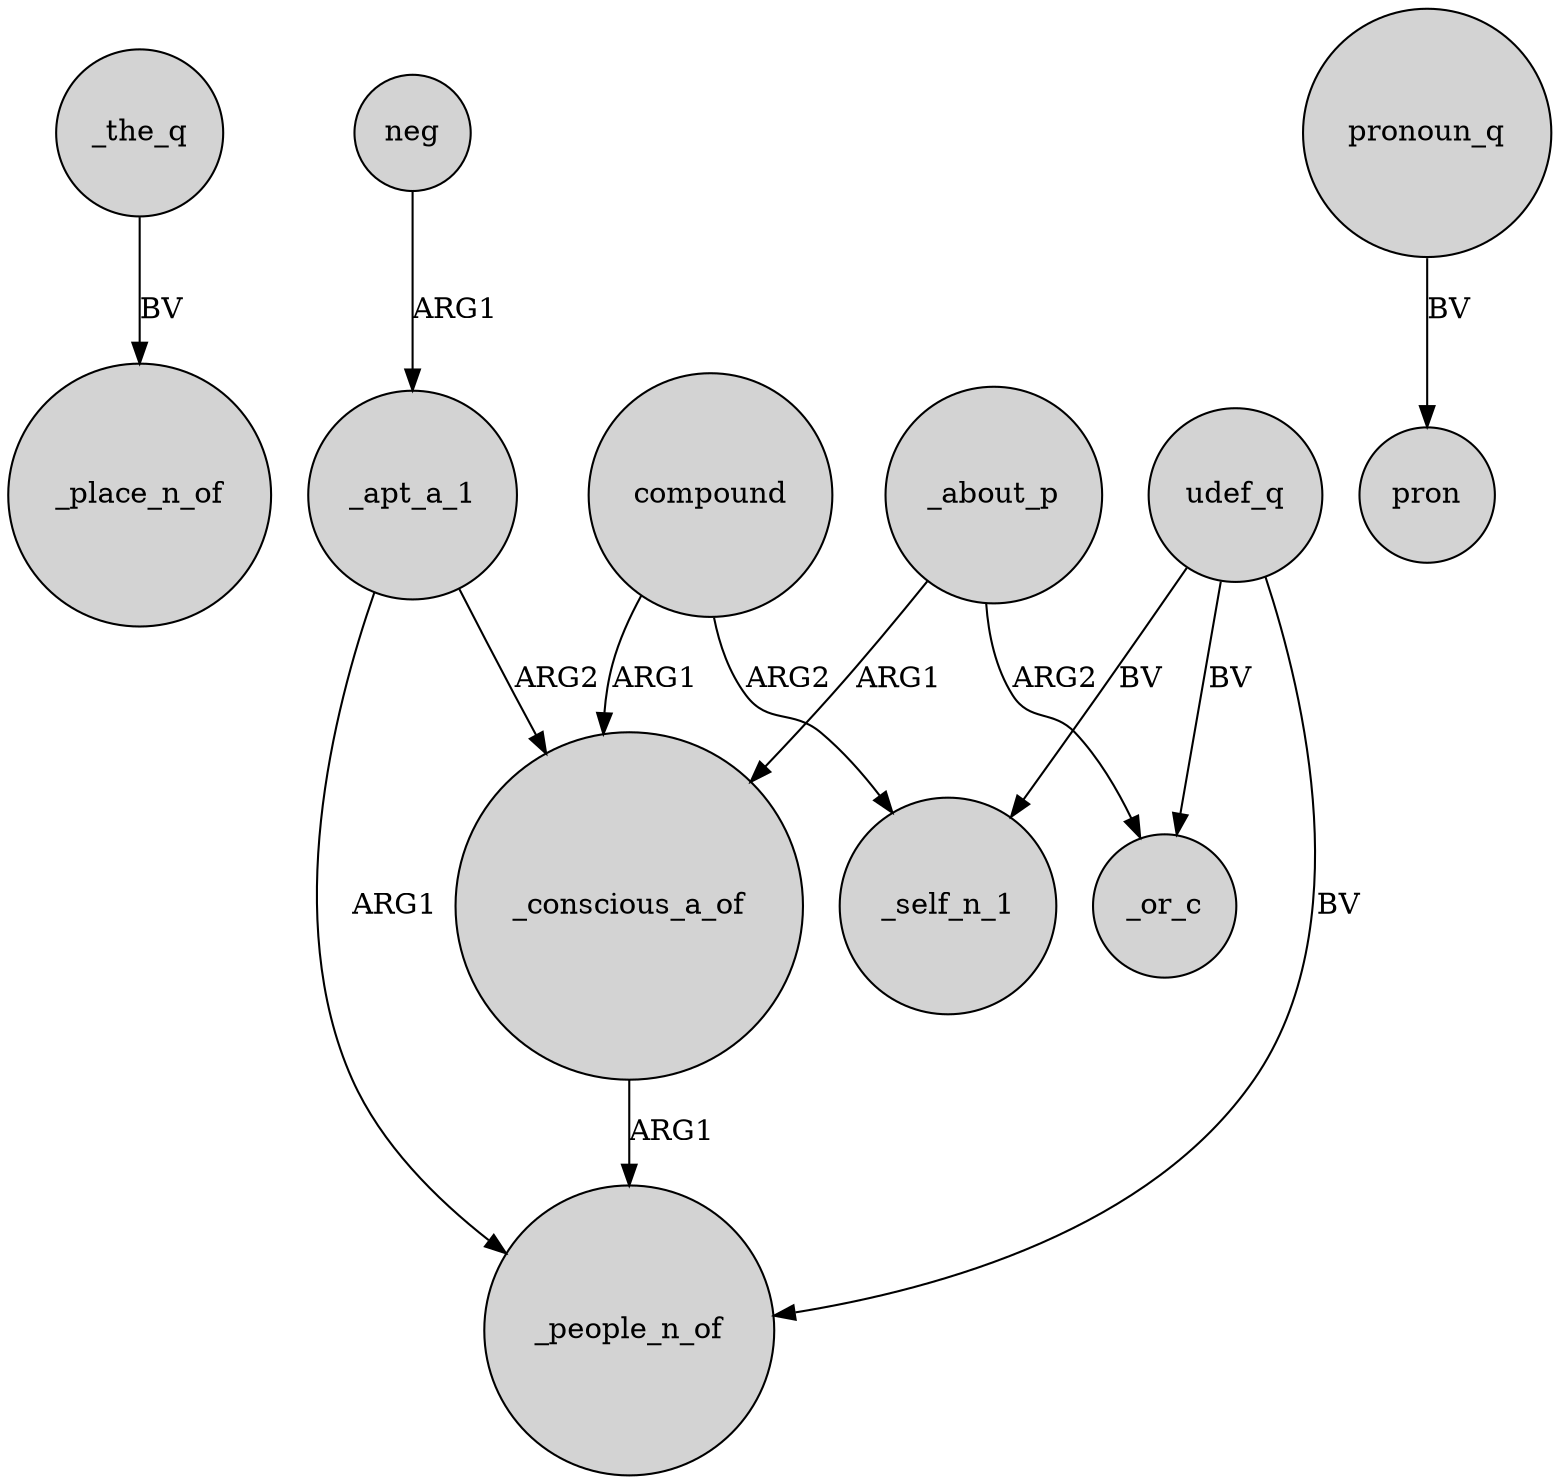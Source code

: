 digraph {
	node [shape=circle style=filled]
	_the_q -> _place_n_of [label=BV]
	compound -> _conscious_a_of [label=ARG1]
	pronoun_q -> pron [label=BV]
	neg -> _apt_a_1 [label=ARG1]
	udef_q -> _or_c [label=BV]
	_about_p -> _or_c [label=ARG2]
	udef_q -> _self_n_1 [label=BV]
	_about_p -> _conscious_a_of [label=ARG1]
	_apt_a_1 -> _conscious_a_of [label=ARG2]
	_conscious_a_of -> _people_n_of [label=ARG1]
	compound -> _self_n_1 [label=ARG2]
	_apt_a_1 -> _people_n_of [label=ARG1]
	udef_q -> _people_n_of [label=BV]
}
